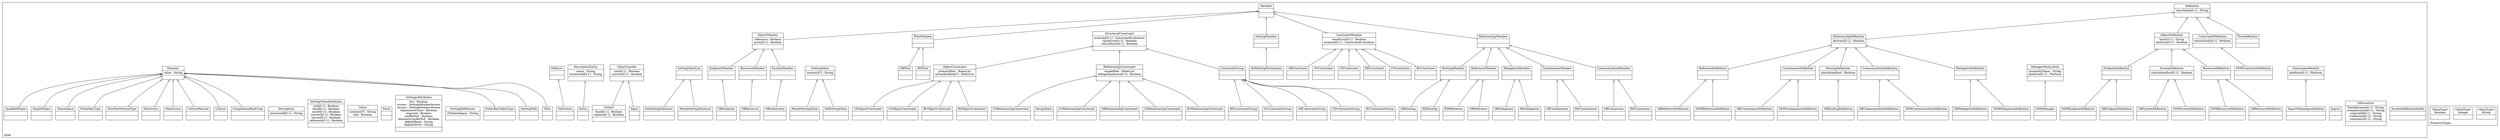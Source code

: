 digraph "KM3 Model in DOT" {
graph[rankdir=BT,labeljust=l,labelloc=t,nodeSep=0.75,compound=true];
 subgraph "cluster_SDM"{
labelloc=t
color=black
label=SDM
 node[shape=record];
SystemDefinitionModel[label="{SystemDefinitionModel| | }"]
;
 node[shape=record];
Information[label="{Information|friendlyname[0-1] : String\ncompanyname[0-1] : String\ncopyright[0-1] : String\ntrademark[0-1] : String\ncomments[0-1] : String| }"]
;
 node[shape=record];
Import[label="{Import| | }"]
;
 node[shape=record];
ImportNamespaceIdentity[label="{ImportNamespaceIdentity| | }"]
 ImportNamespaceIdentity->NamespaceIdentity[arrowhead=onormal,group=NamespaceIdentity,minlen=2,constraint=true,]
;
 node[shape=record];
SDMCommunicationDefinition[label="{SDMCommunicationDefinition| | }"]
 SDMCommunicationDefinition->CommunicationDefinition[arrowhead=onormal,group=CommunicationDefinition,minlen=2,constraint=true,]
;
 node[shape=record];
SDMContainmentDefinition[label="{SDMContainmentDefinition| | }"]
 SDMContainmentDefinition->ContainmentDefinition[arrowhead=onormal,group=ContainmentDefinition,minlen=2,constraint=true,]
;
 node[shape=record];
SDMDelegationDefinition[label="{SDMDelegationDefinition| | }"]
 SDMDelegationDefinition->DelegationDefinition[arrowhead=onormal,group=DelegationDefinition,minlen=2,constraint=true,]
;
 node[shape=record];
SDMReferenceDefinition[label="{SDMReferenceDefinition| | }"]
 SDMReferenceDefinition->ReferenceDefinition[arrowhead=onormal,group=ReferenceDefinition,minlen=2,constraint=true,]
;
 node[shape=record];
SDMEndpointDefinition[label="{SDMEndpointDefinition| | }"]
 SDMEndpointDefinition->EndpointDefinition[arrowhead=onormal,group=EndpointDefinition,minlen=2,constraint=true,]
;
 node[shape=record];
SDMResourceDefinition[label="{SDMResourceDefinition| | }"]
 SDMResourceDefinition->ResourceDefinition[arrowhead=onormal,group=ResourceDefinition,minlen=2,constraint=true,]
;
 node[shape=record];
SDMSystemDefinition[label="{SDMSystemDefinition| | }"]
 SDMSystemDefinition->SystemDefinition[arrowhead=onormal,group=SystemDefinition,minlen=2,constraint=true,]
;
 node[shape=record];
SDMConstraintDefinition[label="{SDMConstraintDefinition| | }"]
 SDMConstraintDefinition->ConstraintDefinition[arrowhead=onormal,group=ConstraintDefinition,minlen=2,constraint=true,]
;
 node[shape=record];
SDMManager[label="{SDMManager| | }"]
 SDMManager->ManagerDeclaration[arrowhead=onormal,group=ManagerDeclaration,minlen=2,constraint=true,]
;
 node[shape=record];
ManagerDeclaration[label="{ManagerDeclaration|assemblyName : String\nplatform[0-1] : Platform| }"]
;
 node[shape=record];
ObjectDefinition[label="{ObjectDefinition|layer[0-1] : String\nabstract[0-1] : Boolean| }"]
 ObjectDefinition->Definition[arrowhead=onormal,group=Definition,minlen=2,constraint=true,]
;
 node[shape=record];
OBFlow[label="{OBFlow| | }"]
 OBFlow->FlowMember[arrowhead=onormal,group=FlowMember,minlen=2,constraint=true,]
;
 node[shape=record];
OBRelationshipConstraint[label="{OBRelationshipConstraint| | }"]
 OBRelationshipConstraint->RelationshipConstraint[arrowhead=onormal,group=RelationshipConstraint,minlen=2,constraint=true,]
;
 node[shape=record];
OBConstraint[label="{OBConstraint| | }"]
 OBConstraint->ConstraintMember[arrowhead=onormal,group=ConstraintMember,minlen=2,constraint=true,]
;
 node[shape=record];
OBConstraintGroup[label="{OBConstraintGroup| | }"]
 OBConstraintGroup->ConstraintGroup[arrowhead=onormal,group=ConstraintGroup,minlen=2,constraint=true,]
;
 node[shape=record];
OBEndpointDefinition[label="{OBEndpointDefinition| | }"]
 OBEndpointDefinition->EndpointDefinition[arrowhead=onormal,group=EndpointDefinition,minlen=2,constraint=true,]
;
 node[shape=record];
OBSystemDefinition[label="{OBSystemDefinition| | }"]
 OBSystemDefinition->SystemDefinition[arrowhead=onormal,group=SystemDefinition,minlen=2,constraint=true,]
;
 node[shape=record];
OBResourceDefinition[label="{OBResourceDefinition| | }"]
 OBResourceDefinition->ResourceDefinition[arrowhead=onormal,group=ResourceDefinition,minlen=2,constraint=true,]
;
 node[shape=record];
OBCommunicationDefinition[label="{OBCommunicationDefinition| | }"]
 OBCommunicationDefinition->CommunicationDefinition[arrowhead=onormal,group=CommunicationDefinition,minlen=2,constraint=true,]
;
 node[shape=record];
OBContainmentDefinition[label="{OBContainmentDefinition| | }"]
 OBContainmentDefinition->ContainmentDefinition[arrowhead=onormal,group=ContainmentDefinition,minlen=2,constraint=true,]
;
 node[shape=record];
OBDelegationDefinition[label="{OBDelegationDefinition| | }"]
 OBDelegationDefinition->DelegationDefinition[arrowhead=onormal,group=DelegationDefinition,minlen=2,constraint=true,]
;
 node[shape=record];
OBReferenceDefinition[label="{OBReferenceDefinition| | }"]
 OBReferenceDefinition->ReferenceDefinition[arrowhead=onormal,group=ReferenceDefinition,minlen=2,constraint=true,]
;
 node[shape=record];
OBHostingDefinition[label="{OBHostingDefinition| | }"]
 OBHostingDefinition->HostingDefinition[arrowhead=onormal,group=HostingDefinition,minlen=2,constraint=true,]
;
 node[shape=record];
OBEndpoint[label="{OBEndpoint| | }"]
 OBEndpoint->EndpointMember[arrowhead=onormal,group=EndpointMember,minlen=2,constraint=true,]
;
 node[shape=record];
OBSubsystem[label="{OBSubsystem| | }"]
 OBSubsystem->SystemMember[arrowhead=onormal,group=SystemMember,minlen=2,constraint=true,]
;
 node[shape=record];
OBResource[label="{OBResource| | }"]
 OBResource->ResourceMember[arrowhead=onormal,group=ResourceMember,minlen=2,constraint=true,]
;
 node[shape=record];
OBHosting[label="{OBHosting| | }"]
 OBHosting->HostingMember[arrowhead=onormal,group=HostingMember,minlen=2,constraint=true,]
;
 node[shape=record];
OBContainment[label="{OBContainment| | }"]
 OBContainment->ContainmentMember[arrowhead=onormal,group=ContainmentMember,minlen=2,constraint=true,]
;
 node[shape=record];
OBConnection[label="{OBConnection| | }"]
 OBConnection->CommunicationMember[arrowhead=onormal,group=CommunicationMember,minlen=2,constraint=true,]
;
 node[shape=record];
OBDelegation[label="{OBDelegation| | }"]
 OBDelegation->DelegationMember[arrowhead=onormal,group=DelegationMember,minlen=2,constraint=true,]
;
 node[shape=record];
OBReference[label="{OBReference| | }"]
 OBReference->ReferenceMember[arrowhead=onormal,group=ReferenceMember,minlen=2,constraint=true,]
;
 node[shape=record];
SystemDefinition[label="{SystemDefinition|simulationRoot[0-1] : Boolean| }"]
 SystemDefinition->ObjectDefinition[arrowhead=onormal,group=ObjectDefinition,minlen=2,constraint=true,]
;
 node[shape=record];
EndpointDefinition[label="{EndpointDefinition| | }"]
 EndpointDefinition->ObjectDefinition[arrowhead=onormal,group=ObjectDefinition,minlen=2,constraint=true,]
;
 node[shape=record];
ResourceDefinition[label="{ResourceDefinition| | }"]
 ResourceDefinition->ObjectDefinition[arrowhead=onormal,group=ObjectDefinition,minlen=2,constraint=true,]
;
 node[shape=record];
RelationshipDefinition[label="{RelationshipDefinition|abstract[0-1] : Boolean| }"]
 RelationshipDefinition->Definition[arrowhead=onormal,group=Definition,minlen=2,constraint=true,]
;
 node[shape=record];
RDObjectConstraint[label="{RDObjectConstraint| | }"]
 RDObjectConstraint->ObjectConstraint[arrowhead=onormal,group=ObjectConstraint,minlen=2,constraint=true,]
;
 node[shape=record];
RDConstraint[label="{RDConstraint| | }"]
 RDConstraint->ConstraintMember[arrowhead=onormal,group=ConstraintMember,minlen=2,constraint=true,]
;
 node[shape=record];
RDConstraintGroup[label="{RDConstraintGroup| | }"]
 RDConstraintGroup->ConstraintGroup[arrowhead=onormal,group=ConstraintGroup,minlen=2,constraint=true,]
;
 node[shape=record];
RDFlow[label="{RDFlow| | }"]
 RDFlow->FlowMember[arrowhead=onormal,group=FlowMember,minlen=2,constraint=true,]
;
 node[shape=record];
RDConnection[label="{RDConnection| | }"]
 RDConnection->CommunicationMember[arrowhead=onormal,group=CommunicationMember,minlen=2,constraint=true,]
;
 node[shape=record];
RDHosting[label="{RDHosting| | }"]
 RDHosting->HostingMember[arrowhead=onormal,group=HostingMember,minlen=2,constraint=true,]
;
 node[shape=record];
RDDelegation[label="{RDDelegation| | }"]
 RDDelegation->DelegationMember[arrowhead=onormal,group=DelegationMember,minlen=2,constraint=true,]
;
 node[shape=record];
RDReference[label="{RDReference| | }"]
 RDReference->ReferenceMember[arrowhead=onormal,group=ReferenceMember,minlen=2,constraint=true,]
;
 node[shape=record];
RDContainment[label="{RDContainment| | }"]
 RDContainment->ContainmentMember[arrowhead=onormal,group=ContainmentMember,minlen=2,constraint=true,]
;
 node[shape=record];
CommunicationDefinition[label="{CommunicationDefinition| | }"]
 CommunicationDefinition->RelationshipDefinition[arrowhead=onormal,group=RelationshipDefinition,minlen=2,constraint=true,]
;
 node[shape=record];
HostingDefinition[label="{HostingDefinition|simulationRoot : Boolean| }"]
 HostingDefinition->RelationshipDefinition[arrowhead=onormal,group=RelationshipDefinition,minlen=2,constraint=true,]
;
 node[shape=record];
ContainmentDefinition[label="{ContainmentDefinition| | }"]
 ContainmentDefinition->RelationshipDefinition[arrowhead=onormal,group=RelationshipDefinition,minlen=2,constraint=true,]
;
 node[shape=record];
DelegationDefinition[label="{DelegationDefinition| | }"]
 DelegationDefinition->RelationshipDefinition[arrowhead=onormal,group=RelationshipDefinition,minlen=2,constraint=true,]
;
 node[shape=record];
ReferenceDefinition[label="{ReferenceDefinition| | }"]
 ReferenceDefinition->RelationshipDefinition[arrowhead=onormal,group=RelationshipDefinition,minlen=2,constraint=true,]
;
 node[shape=record];
Member[label="{Member| | }"]
;
 node[shape=record];
MembSettingValue[label="{MembSettingValue| | }"]
 MembSettingValue->SettingValue[arrowhead=onormal,group=SettingValue,minlen=2,constraint=true,]
;
 node[shape=record];
MembSettingValueList[label="{MembSettingValueList| | }"]
 MembSettingValueList->SettingValueList[arrowhead=onormal,group=SettingValueList,minlen=2,constraint=true,]
;
 node[shape=record];
ObjectMember[label="{ObjectMember|reference : Boolean\nproxy[0-1] : Boolean| }"]
 ObjectMember->Member[arrowhead=onormal,group=Member,minlen=2,constraint=true,]
;
 node[shape=record];
RelationshipMember[label="{RelationshipMember| | }"]
 RelationshipMember->Member[arrowhead=onormal,group=Member,minlen=2,constraint=true,]
;
 node[shape=record];
SystemMember[label="{SystemMember| | }"]
 SystemMember->ObjectMember[arrowhead=onormal,group=ObjectMember,minlen=2,constraint=true,]
;
 node[shape=record];
EndpointMember[label="{EndpointMember| | }"]
 EndpointMember->ObjectMember[arrowhead=onormal,group=ObjectMember,minlen=2,constraint=true,]
;
 node[shape=record];
ResourceMember[label="{ResourceMember| | }"]
 ResourceMember->ObjectMember[arrowhead=onormal,group=ObjectMember,minlen=2,constraint=true,]
;
 node[shape=record];
HostingMember[label="{HostingMember| | }"]
 HostingMember->RelationshipMember[arrowhead=onormal,group=RelationshipMember,minlen=2,constraint=true,]
;
 node[shape=record];
CommunicationMember[label="{CommunicationMember| | }"]
 CommunicationMember->RelationshipMember[arrowhead=onormal,group=RelationshipMember,minlen=2,constraint=true,]
;
 node[shape=record];
ContainmentMember[label="{ContainmentMember| | }"]
 ContainmentMember->RelationshipMember[arrowhead=onormal,group=RelationshipMember,minlen=2,constraint=true,]
;
 node[shape=record];
DelegationMember[label="{DelegationMember| | }"]
 DelegationMember->RelationshipMember[arrowhead=onormal,group=RelationshipMember,minlen=2,constraint=true,]
;
 node[shape=record];
ReferenceMember[label="{ReferenceMember| | }"]
 ReferenceMember->RelationshipMember[arrowhead=onormal,group=RelationshipMember,minlen=2,constraint=true,]
;
 node[shape=record];
DesignData[label="{DesignData| | }"]
;
 node[shape=record];
NameSpace[label="{NameSpace| | }"]
 NameSpace->Element[arrowhead=onormal,group=Element,minlen=2,constraint=true,]
;
 node[shape=record];
ObjectConstraint[label="{ObjectConstraint|primaryRole : RolesList\nsecondaryRole[*] : RolesList| }"]
 ObjectConstraint->StructuralConstraint[arrowhead=onormal,group=StructuralConstraint,minlen=2,constraint=true,]
;
 node[shape=record];
OCConstraint[label="{OCConstraint| | }"]
 OCConstraint->ConstraintMember[arrowhead=onormal,group=ConstraintMember,minlen=2,constraint=true,]
;
 node[shape=record];
OCRelationshipConstraint[label="{OCRelationshipConstraint| | }"]
 OCRelationshipConstraint->RelationshipConstraint[arrowhead=onormal,group=RelationshipConstraint,minlen=2,constraint=true,]
;
 node[shape=record];
OCConstraintGroup[label="{OCConstraintGroup| | }"]
 OCConstraintGroup->ConstraintGroup[arrowhead=onormal,group=ConstraintGroup,minlen=2,constraint=true,]
;
 node[shape=record];
RelationshipConstraint[label="{RelationshipConstraint|targetRole : RolesList\ndelegationAware[0-1] : Boolean| }"]
 RelationshipConstraint->StructuralConstraint[arrowhead=onormal,group=StructuralConstraint,minlen=2,constraint=true,]
;
 node[shape=record];
RCConstraint[label="{RCConstraint| | }"]
 RCConstraint->ConstraintMember[arrowhead=onormal,group=ConstraintMember,minlen=2,constraint=true,]
;
 node[shape=record];
RCRelationshipConstraint[label="{RCRelationshipConstraint| | }"]
 RCRelationshipConstraint->RelationshipConstraint[arrowhead=onormal,group=RelationshipConstraint,minlen=2,constraint=true,]
;
 node[shape=record];
RCObjectConstraint[label="{RCObjectConstraint| | }"]
 RCObjectConstraint->ObjectConstraint[arrowhead=onormal,group=ObjectConstraint,minlen=2,constraint=true,]
;
 node[shape=record];
RCConstraintGroup[label="{RCConstraintGroup| | }"]
 RCConstraintGroup->ConstraintGroup[arrowhead=onormal,group=ConstraintGroup,minlen=2,constraint=true,]
;
 node[shape=record];
ConstraintGroup[label="{ConstraintGroup| | }"]
 ConstraintGroup->StructuralConstraint[arrowhead=onormal,group=StructuralConstraint,minlen=2,constraint=true,]
;
 node[shape=record];
CGConstraint[label="{CGConstraint| | }"]
 CGConstraint->ConstraintMember[arrowhead=onormal,group=ConstraintMember,minlen=2,constraint=true,]
;
 node[shape=record];
CGRelationshipConstraint[label="{CGRelationshipConstraint| | }"]
 CGRelationshipConstraint->RelationshipConstraint[arrowhead=onormal,group=RelationshipConstraint,minlen=2,constraint=true,]
;
 node[shape=record];
CGObjectConstraint[label="{CGObjectConstraint| | }"]
 CGObjectConstraint->ObjectConstraint[arrowhead=onormal,group=ObjectConstraint,minlen=2,constraint=true,]
;
 node[shape=record];
StructuralConstraint[label="{StructuralConstraint|evaluate[0-1] : ConstraintEvaluation\nraiseError[0-1] : Boolean\nreturnEarly[0-1] : Boolean| }"]
;
 node[shape=record];
ConstraintDefinition[label="{ConstraintDefinition|returnEarly[0-1] : Boolean| }"]
 ConstraintDefinition->Definition[arrowhead=onormal,group=Definition,minlen=2,constraint=true,]
;
 node[shape=record];
CDRelationshipConstraint[label="{CDRelationshipConstraint| | }"]
 CDRelationshipConstraint->RelationshipConstraint[arrowhead=onormal,group=RelationshipConstraint,minlen=2,constraint=true,]
;
 node[shape=record];
CDConstraintGroup[label="{CDConstraintGroup| | }"]
 CDConstraintGroup->ConstraintGroup[arrowhead=onormal,group=ConstraintGroup,minlen=2,constraint=true,]
;
 node[shape=record];
CDObjectConstraint[label="{CDObjectConstraint| | }"]
 CDObjectConstraint->ObjectConstraint[arrowhead=onormal,group=ObjectConstraint,minlen=2,constraint=true,]
;
 node[shape=record];
CDConstraint[label="{CDConstraint| | }"]
 CDConstraint->ConstraintMember[arrowhead=onormal,group=ConstraintMember,minlen=2,constraint=true,]
;
 node[shape=record];
ConstraintMember[label="{ConstraintMember|raiseError[0-1] : Boolean\nevaluate[0-1] : ConstraintEvaluation| }"]
 ConstraintMember->Member[arrowhead=onormal,group=Member,minlen=2,constraint=true,]
;
 node[shape=record];
Definition[label="{Definition|className[0-1] : String| }"]
;
 node[shape=record];
DefSettingDeclaration[label="{DefSettingDeclaration| | }"]
 DefSettingDeclaration->SettingMember[arrowhead=onormal,group=SettingMember,minlen=2,constraint=true,]
;
 node[shape=record];
DefSettingValue[label="{DefSettingValue| | }"]
 DefSettingValue->SettingValue[arrowhead=onormal,group=SettingValue,minlen=2,constraint=true,]
;
 node[shape=record];
DefSettingValueList[label="{DefSettingValueList| | }"]
 DefSettingValueList->SettingValueList[arrowhead=onormal,group=SettingValueList,minlen=2,constraint=true,]
;
 node[shape=record];
SimpleName[label="{SimpleName| | }"]
 SimpleName->Element[arrowhead=onormal,group=Element,minlen=2,constraint=true,]
;
 node[shape=record];
QualifiedName[label="{QualifiedName| | }"]
 QualifiedName->Element[arrowhead=onormal,group=Element,minlen=2,constraint=true,]
;
 node[shape=record];
Path[label="{Path| | }"]
 Path->Element[arrowhead=onormal,group=Element,minlen=2,constraint=true,]
;
 node[shape=record];
SettingPath[label="{SettingPath| | }"]
 SettingPath->Element[arrowhead=onormal,group=Element,minlen=2,constraint=true,]
;
 node[shape=record];
NamespaceIdentity[label="{NamespaceIdentity|platform[0-1] : Platform| }"]
;
 node[shape=record];
FlowDefinition[label="{FlowDefinition| | }"]
 FlowDefinition->Definition[arrowhead=onormal,group=Definition,minlen=2,constraint=true,]
;
 node[shape=record];
FlowMember[label="{FlowMember| | }"]
 FlowMember->Member[arrowhead=onormal,group=Member,minlen=2,constraint=true,]
;
 node[shape=record];
ValueTransfer[label="{ValueTransfer|cast[0-1] : Boolean\nconvert[0-1] : Boolean| }"]
;
 node[shape=record];
Output[label="{Output|fixed[0-1] : Boolean\nreplace[0-1] : Boolean| }"]
 Output->ValueTransfer[arrowhead=onormal,group=ValueTransfer,minlen=2,constraint=true,]
;
 node[shape=record];
Input[label="{Input| | }"]
 Input->ValueTransfer[arrowhead=onormal,group=ValueTransfer,minlen=2,constraint=true,]
;
 node[shape=record];
SettingDefinitions[label="{SettingDefinitions|clrNameSpace : String| }"]
;
 node[shape=record];
SettingMember[label="{SettingMember| | }"]
 SettingMember->Member[arrowhead=onormal,group=Member,minlen=2,constraint=true,]
;
 node[shape=record];
SettingsAttributes[label="{SettingsAttributes|list : Boolean\naccess : SettingMemberAccess\nsecure : SettingMemberSecure\ndeploymentTime : Boolean\nrequired : Boolean\ncanBeNull : Boolean\nelementsCanBeNull : Boolean\ndefaultRead : String\ndefaultWrite : String| }"]
;
 node[shape=record];
Facet[label="{Facet| | }"]
;
 node[shape=record];
SettingValue[label="{SettingValue|contents[*] : String| }"]
;
 node[shape=record];
SettingValueList[label="{SettingValueList| | }"]
;
 node[shape=record];
Value[label="{Value|contents[*] : String\nnull : Boolean| }"]
;
 node[shape=record];
SettingValueAttributes[label="{SettingValueAttributes|null[0-1] : Boolean\nfixed[0-1] : Boolean\nunset[0-1] : Boolean\nconvert[0-1] : Boolean\nsecure[0-1] : Boolean\nreference[0-1] : Boolean| }"]
;
 node[shape=record];
Description[label="{Description|resourceId[0-1] : String| }"]
;
 node[shape=record];
Entry[label="{Entry| | }"]
 Entry->DescriptionEntry[arrowhead=onormal,group=DescriptionEntry,minlen=2,constraint=true,]
;
 node[shape=record];
DescriptionEntry[label="{DescriptionEntry|name : String\nresourceId[0-1] : String| }"]
;
 node[shape=record];
Substitute[label="{Substitute| | }"]
 Substitute->PathList[arrowhead=onormal,group=PathList,minlen=2,constraint=true,]
;
 node[shape=record];
PathList[label="{PathList| | }"]
;
 node[shape=record];
MaxOccurs[label="{MaxOccurs| | }"]
 MaxOccurs->Element[arrowhead=onormal,group=Element,minlen=2,constraint=true,]
;
 node[shape=record];
MinOccurs[label="{MinOccurs| | }"]
 MinOccurs->Element[arrowhead=onormal,group=Element,minlen=2,constraint=true,]
;
 node[shape=record];
FourPartVersionType[label="{FourPartVersionType| | }"]
 FourPartVersionType->Element[arrowhead=onormal,group=Element,minlen=2,constraint=true,]
;
 node[shape=record];
PublicKeyType[label="{PublicKeyType| | }"]
 PublicKeyType->Element[arrowhead=onormal,group=Element,minlen=2,constraint=true,]
;
 node[shape=record];
PublicKeyTokenType[label="{PublicKeyTokenType| | }"]
 PublicKeyTokenType->Element[arrowhead=onormal,group=Element,minlen=2,constraint=true,]
;
 node[shape=record];
CompilationHashType[label="{CompilationHashType| | }"]
 CompilationHashType->Element[arrowhead=onormal,group=Element,minlen=2,constraint=true,]
;
 node[shape=record];
Culture[label="{Culture| | }"]
 Culture->Element[arrowhead=onormal,group=Element,minlen=2,constraint=true,]
;
 node[shape=record];
CultureNeutral[label="{CultureNeutral| | }"]
 CultureNeutral->Element[arrowhead=onormal,group=Element,minlen=2,constraint=true,]
;
 node[shape=record];
Element[label="{Element|value : String| }"]
;

} subgraph "cluster_PrimitiveTypes"{
labelloc=t
color=black
label=PrimitiveTypes
 node[shape=record];
String[label="{&#171;DataType&#187;\nString|}"]
;
 node[shape=record];
Integer[label="{&#171;DataType&#187;\nInteger|}"]
;
 node[shape=record];
Boolean[label="{&#171;DataType&#187;\nBoolean|}"]
;

}
}